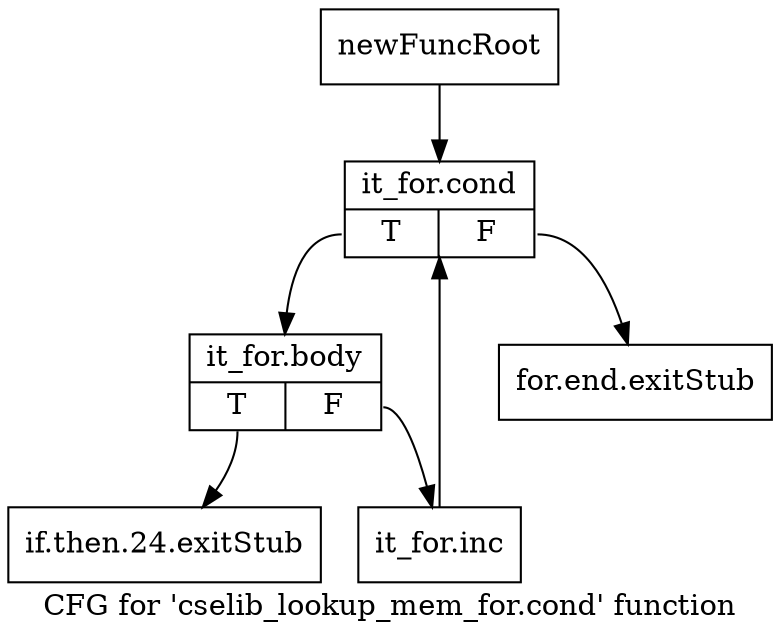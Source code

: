 digraph "CFG for 'cselib_lookup_mem_for.cond' function" {
	label="CFG for 'cselib_lookup_mem_for.cond' function";

	Node0xaa03610 [shape=record,label="{newFuncRoot}"];
	Node0xaa03610 -> Node0xaa03700;
	Node0xaa03660 [shape=record,label="{for.end.exitStub}"];
	Node0xaa036b0 [shape=record,label="{if.then.24.exitStub}"];
	Node0xaa03700 [shape=record,label="{it_for.cond|{<s0>T|<s1>F}}"];
	Node0xaa03700:s0 -> Node0xaa03750;
	Node0xaa03700:s1 -> Node0xaa03660;
	Node0xaa03750 [shape=record,label="{it_for.body|{<s0>T|<s1>F}}"];
	Node0xaa03750:s0 -> Node0xaa036b0;
	Node0xaa03750:s1 -> Node0xaa037a0;
	Node0xaa037a0 [shape=record,label="{it_for.inc}"];
	Node0xaa037a0 -> Node0xaa03700;
}
